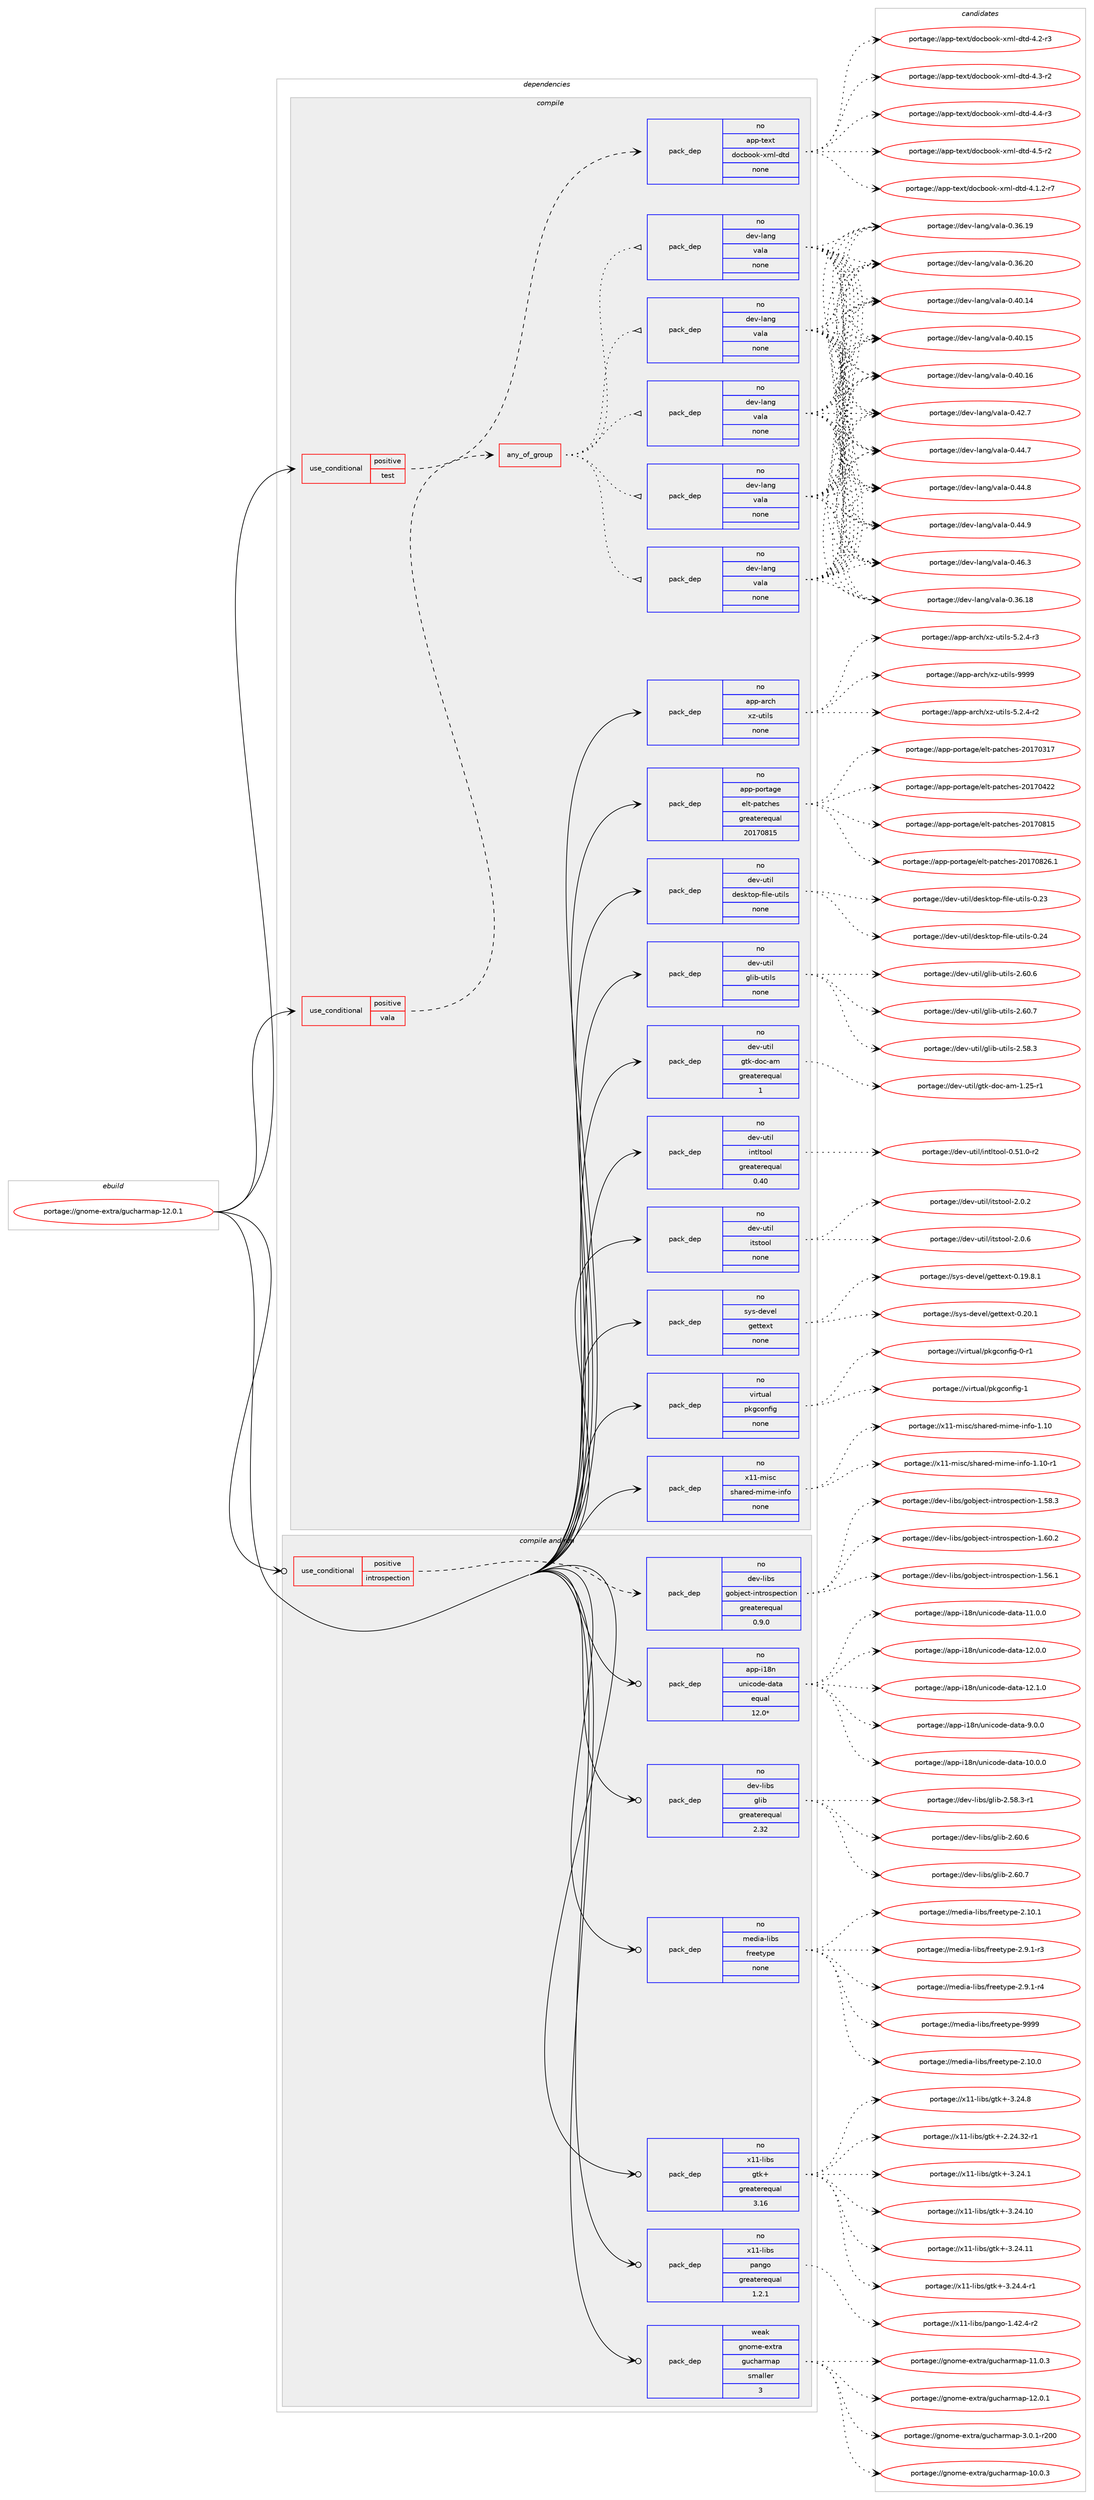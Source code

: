digraph prolog {

# *************
# Graph options
# *************

newrank=true;
concentrate=true;
compound=true;
graph [rankdir=LR,fontname=Helvetica,fontsize=10,ranksep=1.5];#, ranksep=2.5, nodesep=0.2];
edge  [arrowhead=vee];
node  [fontname=Helvetica,fontsize=10];

# **********
# The ebuild
# **********

subgraph cluster_leftcol {
color=gray;
rank=same;
label=<<i>ebuild</i>>;
id [label="portage://gnome-extra/gucharmap-12.0.1", color=red, width=4, href="../gnome-extra/gucharmap-12.0.1.svg"];
}

# ****************
# The dependencies
# ****************

subgraph cluster_midcol {
color=gray;
label=<<i>dependencies</i>>;
subgraph cluster_compile {
fillcolor="#eeeeee";
style=filled;
label=<<i>compile</i>>;
subgraph cond74514 {
dependency282322 [label=<<TABLE BORDER="0" CELLBORDER="1" CELLSPACING="0" CELLPADDING="4"><TR><TD ROWSPAN="3" CELLPADDING="10">use_conditional</TD></TR><TR><TD>positive</TD></TR><TR><TD>test</TD></TR></TABLE>>, shape=none, color=red];
subgraph pack203670 {
dependency282323 [label=<<TABLE BORDER="0" CELLBORDER="1" CELLSPACING="0" CELLPADDING="4" WIDTH="220"><TR><TD ROWSPAN="6" CELLPADDING="30">pack_dep</TD></TR><TR><TD WIDTH="110">no</TD></TR><TR><TD>app-text</TD></TR><TR><TD>docbook-xml-dtd</TD></TR><TR><TD>none</TD></TR><TR><TD></TD></TR></TABLE>>, shape=none, color=blue];
}
dependency282322:e -> dependency282323:w [weight=20,style="dashed",arrowhead="vee"];
}
id:e -> dependency282322:w [weight=20,style="solid",arrowhead="vee"];
subgraph cond74515 {
dependency282324 [label=<<TABLE BORDER="0" CELLBORDER="1" CELLSPACING="0" CELLPADDING="4"><TR><TD ROWSPAN="3" CELLPADDING="10">use_conditional</TD></TR><TR><TD>positive</TD></TR><TR><TD>vala</TD></TR></TABLE>>, shape=none, color=red];
subgraph any4043 {
dependency282325 [label=<<TABLE BORDER="0" CELLBORDER="1" CELLSPACING="0" CELLPADDING="4"><TR><TD CELLPADDING="10">any_of_group</TD></TR></TABLE>>, shape=none, color=red];subgraph pack203671 {
dependency282326 [label=<<TABLE BORDER="0" CELLBORDER="1" CELLSPACING="0" CELLPADDING="4" WIDTH="220"><TR><TD ROWSPAN="6" CELLPADDING="30">pack_dep</TD></TR><TR><TD WIDTH="110">no</TD></TR><TR><TD>dev-lang</TD></TR><TR><TD>vala</TD></TR><TR><TD>none</TD></TR><TR><TD></TD></TR></TABLE>>, shape=none, color=blue];
}
dependency282325:e -> dependency282326:w [weight=20,style="dotted",arrowhead="oinv"];
subgraph pack203672 {
dependency282327 [label=<<TABLE BORDER="0" CELLBORDER="1" CELLSPACING="0" CELLPADDING="4" WIDTH="220"><TR><TD ROWSPAN="6" CELLPADDING="30">pack_dep</TD></TR><TR><TD WIDTH="110">no</TD></TR><TR><TD>dev-lang</TD></TR><TR><TD>vala</TD></TR><TR><TD>none</TD></TR><TR><TD></TD></TR></TABLE>>, shape=none, color=blue];
}
dependency282325:e -> dependency282327:w [weight=20,style="dotted",arrowhead="oinv"];
subgraph pack203673 {
dependency282328 [label=<<TABLE BORDER="0" CELLBORDER="1" CELLSPACING="0" CELLPADDING="4" WIDTH="220"><TR><TD ROWSPAN="6" CELLPADDING="30">pack_dep</TD></TR><TR><TD WIDTH="110">no</TD></TR><TR><TD>dev-lang</TD></TR><TR><TD>vala</TD></TR><TR><TD>none</TD></TR><TR><TD></TD></TR></TABLE>>, shape=none, color=blue];
}
dependency282325:e -> dependency282328:w [weight=20,style="dotted",arrowhead="oinv"];
subgraph pack203674 {
dependency282329 [label=<<TABLE BORDER="0" CELLBORDER="1" CELLSPACING="0" CELLPADDING="4" WIDTH="220"><TR><TD ROWSPAN="6" CELLPADDING="30">pack_dep</TD></TR><TR><TD WIDTH="110">no</TD></TR><TR><TD>dev-lang</TD></TR><TR><TD>vala</TD></TR><TR><TD>none</TD></TR><TR><TD></TD></TR></TABLE>>, shape=none, color=blue];
}
dependency282325:e -> dependency282329:w [weight=20,style="dotted",arrowhead="oinv"];
subgraph pack203675 {
dependency282330 [label=<<TABLE BORDER="0" CELLBORDER="1" CELLSPACING="0" CELLPADDING="4" WIDTH="220"><TR><TD ROWSPAN="6" CELLPADDING="30">pack_dep</TD></TR><TR><TD WIDTH="110">no</TD></TR><TR><TD>dev-lang</TD></TR><TR><TD>vala</TD></TR><TR><TD>none</TD></TR><TR><TD></TD></TR></TABLE>>, shape=none, color=blue];
}
dependency282325:e -> dependency282330:w [weight=20,style="dotted",arrowhead="oinv"];
}
dependency282324:e -> dependency282325:w [weight=20,style="dashed",arrowhead="vee"];
}
id:e -> dependency282324:w [weight=20,style="solid",arrowhead="vee"];
subgraph pack203676 {
dependency282331 [label=<<TABLE BORDER="0" CELLBORDER="1" CELLSPACING="0" CELLPADDING="4" WIDTH="220"><TR><TD ROWSPAN="6" CELLPADDING="30">pack_dep</TD></TR><TR><TD WIDTH="110">no</TD></TR><TR><TD>app-arch</TD></TR><TR><TD>xz-utils</TD></TR><TR><TD>none</TD></TR><TR><TD></TD></TR></TABLE>>, shape=none, color=blue];
}
id:e -> dependency282331:w [weight=20,style="solid",arrowhead="vee"];
subgraph pack203677 {
dependency282332 [label=<<TABLE BORDER="0" CELLBORDER="1" CELLSPACING="0" CELLPADDING="4" WIDTH="220"><TR><TD ROWSPAN="6" CELLPADDING="30">pack_dep</TD></TR><TR><TD WIDTH="110">no</TD></TR><TR><TD>app-portage</TD></TR><TR><TD>elt-patches</TD></TR><TR><TD>greaterequal</TD></TR><TR><TD>20170815</TD></TR></TABLE>>, shape=none, color=blue];
}
id:e -> dependency282332:w [weight=20,style="solid",arrowhead="vee"];
subgraph pack203678 {
dependency282333 [label=<<TABLE BORDER="0" CELLBORDER="1" CELLSPACING="0" CELLPADDING="4" WIDTH="220"><TR><TD ROWSPAN="6" CELLPADDING="30">pack_dep</TD></TR><TR><TD WIDTH="110">no</TD></TR><TR><TD>dev-util</TD></TR><TR><TD>desktop-file-utils</TD></TR><TR><TD>none</TD></TR><TR><TD></TD></TR></TABLE>>, shape=none, color=blue];
}
id:e -> dependency282333:w [weight=20,style="solid",arrowhead="vee"];
subgraph pack203679 {
dependency282334 [label=<<TABLE BORDER="0" CELLBORDER="1" CELLSPACING="0" CELLPADDING="4" WIDTH="220"><TR><TD ROWSPAN="6" CELLPADDING="30">pack_dep</TD></TR><TR><TD WIDTH="110">no</TD></TR><TR><TD>dev-util</TD></TR><TR><TD>glib-utils</TD></TR><TR><TD>none</TD></TR><TR><TD></TD></TR></TABLE>>, shape=none, color=blue];
}
id:e -> dependency282334:w [weight=20,style="solid",arrowhead="vee"];
subgraph pack203680 {
dependency282335 [label=<<TABLE BORDER="0" CELLBORDER="1" CELLSPACING="0" CELLPADDING="4" WIDTH="220"><TR><TD ROWSPAN="6" CELLPADDING="30">pack_dep</TD></TR><TR><TD WIDTH="110">no</TD></TR><TR><TD>dev-util</TD></TR><TR><TD>gtk-doc-am</TD></TR><TR><TD>greaterequal</TD></TR><TR><TD>1</TD></TR></TABLE>>, shape=none, color=blue];
}
id:e -> dependency282335:w [weight=20,style="solid",arrowhead="vee"];
subgraph pack203681 {
dependency282336 [label=<<TABLE BORDER="0" CELLBORDER="1" CELLSPACING="0" CELLPADDING="4" WIDTH="220"><TR><TD ROWSPAN="6" CELLPADDING="30">pack_dep</TD></TR><TR><TD WIDTH="110">no</TD></TR><TR><TD>dev-util</TD></TR><TR><TD>intltool</TD></TR><TR><TD>greaterequal</TD></TR><TR><TD>0.40</TD></TR></TABLE>>, shape=none, color=blue];
}
id:e -> dependency282336:w [weight=20,style="solid",arrowhead="vee"];
subgraph pack203682 {
dependency282337 [label=<<TABLE BORDER="0" CELLBORDER="1" CELLSPACING="0" CELLPADDING="4" WIDTH="220"><TR><TD ROWSPAN="6" CELLPADDING="30">pack_dep</TD></TR><TR><TD WIDTH="110">no</TD></TR><TR><TD>dev-util</TD></TR><TR><TD>itstool</TD></TR><TR><TD>none</TD></TR><TR><TD></TD></TR></TABLE>>, shape=none, color=blue];
}
id:e -> dependency282337:w [weight=20,style="solid",arrowhead="vee"];
subgraph pack203683 {
dependency282338 [label=<<TABLE BORDER="0" CELLBORDER="1" CELLSPACING="0" CELLPADDING="4" WIDTH="220"><TR><TD ROWSPAN="6" CELLPADDING="30">pack_dep</TD></TR><TR><TD WIDTH="110">no</TD></TR><TR><TD>sys-devel</TD></TR><TR><TD>gettext</TD></TR><TR><TD>none</TD></TR><TR><TD></TD></TR></TABLE>>, shape=none, color=blue];
}
id:e -> dependency282338:w [weight=20,style="solid",arrowhead="vee"];
subgraph pack203684 {
dependency282339 [label=<<TABLE BORDER="0" CELLBORDER="1" CELLSPACING="0" CELLPADDING="4" WIDTH="220"><TR><TD ROWSPAN="6" CELLPADDING="30">pack_dep</TD></TR><TR><TD WIDTH="110">no</TD></TR><TR><TD>virtual</TD></TR><TR><TD>pkgconfig</TD></TR><TR><TD>none</TD></TR><TR><TD></TD></TR></TABLE>>, shape=none, color=blue];
}
id:e -> dependency282339:w [weight=20,style="solid",arrowhead="vee"];
subgraph pack203685 {
dependency282340 [label=<<TABLE BORDER="0" CELLBORDER="1" CELLSPACING="0" CELLPADDING="4" WIDTH="220"><TR><TD ROWSPAN="6" CELLPADDING="30">pack_dep</TD></TR><TR><TD WIDTH="110">no</TD></TR><TR><TD>x11-misc</TD></TR><TR><TD>shared-mime-info</TD></TR><TR><TD>none</TD></TR><TR><TD></TD></TR></TABLE>>, shape=none, color=blue];
}
id:e -> dependency282340:w [weight=20,style="solid",arrowhead="vee"];
}
subgraph cluster_compileandrun {
fillcolor="#eeeeee";
style=filled;
label=<<i>compile and run</i>>;
subgraph cond74516 {
dependency282341 [label=<<TABLE BORDER="0" CELLBORDER="1" CELLSPACING="0" CELLPADDING="4"><TR><TD ROWSPAN="3" CELLPADDING="10">use_conditional</TD></TR><TR><TD>positive</TD></TR><TR><TD>introspection</TD></TR></TABLE>>, shape=none, color=red];
subgraph pack203686 {
dependency282342 [label=<<TABLE BORDER="0" CELLBORDER="1" CELLSPACING="0" CELLPADDING="4" WIDTH="220"><TR><TD ROWSPAN="6" CELLPADDING="30">pack_dep</TD></TR><TR><TD WIDTH="110">no</TD></TR><TR><TD>dev-libs</TD></TR><TR><TD>gobject-introspection</TD></TR><TR><TD>greaterequal</TD></TR><TR><TD>0.9.0</TD></TR></TABLE>>, shape=none, color=blue];
}
dependency282341:e -> dependency282342:w [weight=20,style="dashed",arrowhead="vee"];
}
id:e -> dependency282341:w [weight=20,style="solid",arrowhead="odotvee"];
subgraph pack203687 {
dependency282343 [label=<<TABLE BORDER="0" CELLBORDER="1" CELLSPACING="0" CELLPADDING="4" WIDTH="220"><TR><TD ROWSPAN="6" CELLPADDING="30">pack_dep</TD></TR><TR><TD WIDTH="110">no</TD></TR><TR><TD>app-i18n</TD></TR><TR><TD>unicode-data</TD></TR><TR><TD>equal</TD></TR><TR><TD>12.0*</TD></TR></TABLE>>, shape=none, color=blue];
}
id:e -> dependency282343:w [weight=20,style="solid",arrowhead="odotvee"];
subgraph pack203688 {
dependency282344 [label=<<TABLE BORDER="0" CELLBORDER="1" CELLSPACING="0" CELLPADDING="4" WIDTH="220"><TR><TD ROWSPAN="6" CELLPADDING="30">pack_dep</TD></TR><TR><TD WIDTH="110">no</TD></TR><TR><TD>dev-libs</TD></TR><TR><TD>glib</TD></TR><TR><TD>greaterequal</TD></TR><TR><TD>2.32</TD></TR></TABLE>>, shape=none, color=blue];
}
id:e -> dependency282344:w [weight=20,style="solid",arrowhead="odotvee"];
subgraph pack203689 {
dependency282345 [label=<<TABLE BORDER="0" CELLBORDER="1" CELLSPACING="0" CELLPADDING="4" WIDTH="220"><TR><TD ROWSPAN="6" CELLPADDING="30">pack_dep</TD></TR><TR><TD WIDTH="110">no</TD></TR><TR><TD>media-libs</TD></TR><TR><TD>freetype</TD></TR><TR><TD>none</TD></TR><TR><TD></TD></TR></TABLE>>, shape=none, color=blue];
}
id:e -> dependency282345:w [weight=20,style="solid",arrowhead="odotvee"];
subgraph pack203690 {
dependency282346 [label=<<TABLE BORDER="0" CELLBORDER="1" CELLSPACING="0" CELLPADDING="4" WIDTH="220"><TR><TD ROWSPAN="6" CELLPADDING="30">pack_dep</TD></TR><TR><TD WIDTH="110">no</TD></TR><TR><TD>x11-libs</TD></TR><TR><TD>gtk+</TD></TR><TR><TD>greaterequal</TD></TR><TR><TD>3.16</TD></TR></TABLE>>, shape=none, color=blue];
}
id:e -> dependency282346:w [weight=20,style="solid",arrowhead="odotvee"];
subgraph pack203691 {
dependency282347 [label=<<TABLE BORDER="0" CELLBORDER="1" CELLSPACING="0" CELLPADDING="4" WIDTH="220"><TR><TD ROWSPAN="6" CELLPADDING="30">pack_dep</TD></TR><TR><TD WIDTH="110">no</TD></TR><TR><TD>x11-libs</TD></TR><TR><TD>pango</TD></TR><TR><TD>greaterequal</TD></TR><TR><TD>1.2.1</TD></TR></TABLE>>, shape=none, color=blue];
}
id:e -> dependency282347:w [weight=20,style="solid",arrowhead="odotvee"];
subgraph pack203692 {
dependency282348 [label=<<TABLE BORDER="0" CELLBORDER="1" CELLSPACING="0" CELLPADDING="4" WIDTH="220"><TR><TD ROWSPAN="6" CELLPADDING="30">pack_dep</TD></TR><TR><TD WIDTH="110">weak</TD></TR><TR><TD>gnome-extra</TD></TR><TR><TD>gucharmap</TD></TR><TR><TD>smaller</TD></TR><TR><TD>3</TD></TR></TABLE>>, shape=none, color=blue];
}
id:e -> dependency282348:w [weight=20,style="solid",arrowhead="odotvee"];
}
subgraph cluster_run {
fillcolor="#eeeeee";
style=filled;
label=<<i>run</i>>;
}
}

# **************
# The candidates
# **************

subgraph cluster_choices {
rank=same;
color=gray;
label=<<i>candidates</i>>;

subgraph choice203670 {
color=black;
nodesep=1;
choiceportage971121124511610112011647100111999811111110745120109108451001161004552464946504511455 [label="portage://app-text/docbook-xml-dtd-4.1.2-r7", color=red, width=4,href="../app-text/docbook-xml-dtd-4.1.2-r7.svg"];
choiceportage97112112451161011201164710011199981111111074512010910845100116100455246504511451 [label="portage://app-text/docbook-xml-dtd-4.2-r3", color=red, width=4,href="../app-text/docbook-xml-dtd-4.2-r3.svg"];
choiceportage97112112451161011201164710011199981111111074512010910845100116100455246514511450 [label="portage://app-text/docbook-xml-dtd-4.3-r2", color=red, width=4,href="../app-text/docbook-xml-dtd-4.3-r2.svg"];
choiceportage97112112451161011201164710011199981111111074512010910845100116100455246524511451 [label="portage://app-text/docbook-xml-dtd-4.4-r3", color=red, width=4,href="../app-text/docbook-xml-dtd-4.4-r3.svg"];
choiceportage97112112451161011201164710011199981111111074512010910845100116100455246534511450 [label="portage://app-text/docbook-xml-dtd-4.5-r2", color=red, width=4,href="../app-text/docbook-xml-dtd-4.5-r2.svg"];
dependency282323:e -> choiceportage971121124511610112011647100111999811111110745120109108451001161004552464946504511455:w [style=dotted,weight="100"];
dependency282323:e -> choiceportage97112112451161011201164710011199981111111074512010910845100116100455246504511451:w [style=dotted,weight="100"];
dependency282323:e -> choiceportage97112112451161011201164710011199981111111074512010910845100116100455246514511450:w [style=dotted,weight="100"];
dependency282323:e -> choiceportage97112112451161011201164710011199981111111074512010910845100116100455246524511451:w [style=dotted,weight="100"];
dependency282323:e -> choiceportage97112112451161011201164710011199981111111074512010910845100116100455246534511450:w [style=dotted,weight="100"];
}
subgraph choice203671 {
color=black;
nodesep=1;
choiceportage10010111845108971101034711897108974548465154464956 [label="portage://dev-lang/vala-0.36.18", color=red, width=4,href="../dev-lang/vala-0.36.18.svg"];
choiceportage10010111845108971101034711897108974548465154464957 [label="portage://dev-lang/vala-0.36.19", color=red, width=4,href="../dev-lang/vala-0.36.19.svg"];
choiceportage10010111845108971101034711897108974548465154465048 [label="portage://dev-lang/vala-0.36.20", color=red, width=4,href="../dev-lang/vala-0.36.20.svg"];
choiceportage10010111845108971101034711897108974548465248464952 [label="portage://dev-lang/vala-0.40.14", color=red, width=4,href="../dev-lang/vala-0.40.14.svg"];
choiceportage10010111845108971101034711897108974548465248464953 [label="portage://dev-lang/vala-0.40.15", color=red, width=4,href="../dev-lang/vala-0.40.15.svg"];
choiceportage10010111845108971101034711897108974548465248464954 [label="portage://dev-lang/vala-0.40.16", color=red, width=4,href="../dev-lang/vala-0.40.16.svg"];
choiceportage100101118451089711010347118971089745484652504655 [label="portage://dev-lang/vala-0.42.7", color=red, width=4,href="../dev-lang/vala-0.42.7.svg"];
choiceportage100101118451089711010347118971089745484652524655 [label="portage://dev-lang/vala-0.44.7", color=red, width=4,href="../dev-lang/vala-0.44.7.svg"];
choiceportage100101118451089711010347118971089745484652524656 [label="portage://dev-lang/vala-0.44.8", color=red, width=4,href="../dev-lang/vala-0.44.8.svg"];
choiceportage100101118451089711010347118971089745484652524657 [label="portage://dev-lang/vala-0.44.9", color=red, width=4,href="../dev-lang/vala-0.44.9.svg"];
choiceportage100101118451089711010347118971089745484652544651 [label="portage://dev-lang/vala-0.46.3", color=red, width=4,href="../dev-lang/vala-0.46.3.svg"];
dependency282326:e -> choiceportage10010111845108971101034711897108974548465154464956:w [style=dotted,weight="100"];
dependency282326:e -> choiceportage10010111845108971101034711897108974548465154464957:w [style=dotted,weight="100"];
dependency282326:e -> choiceportage10010111845108971101034711897108974548465154465048:w [style=dotted,weight="100"];
dependency282326:e -> choiceportage10010111845108971101034711897108974548465248464952:w [style=dotted,weight="100"];
dependency282326:e -> choiceportage10010111845108971101034711897108974548465248464953:w [style=dotted,weight="100"];
dependency282326:e -> choiceportage10010111845108971101034711897108974548465248464954:w [style=dotted,weight="100"];
dependency282326:e -> choiceportage100101118451089711010347118971089745484652504655:w [style=dotted,weight="100"];
dependency282326:e -> choiceportage100101118451089711010347118971089745484652524655:w [style=dotted,weight="100"];
dependency282326:e -> choiceportage100101118451089711010347118971089745484652524656:w [style=dotted,weight="100"];
dependency282326:e -> choiceportage100101118451089711010347118971089745484652524657:w [style=dotted,weight="100"];
dependency282326:e -> choiceportage100101118451089711010347118971089745484652544651:w [style=dotted,weight="100"];
}
subgraph choice203672 {
color=black;
nodesep=1;
choiceportage10010111845108971101034711897108974548465154464956 [label="portage://dev-lang/vala-0.36.18", color=red, width=4,href="../dev-lang/vala-0.36.18.svg"];
choiceportage10010111845108971101034711897108974548465154464957 [label="portage://dev-lang/vala-0.36.19", color=red, width=4,href="../dev-lang/vala-0.36.19.svg"];
choiceportage10010111845108971101034711897108974548465154465048 [label="portage://dev-lang/vala-0.36.20", color=red, width=4,href="../dev-lang/vala-0.36.20.svg"];
choiceportage10010111845108971101034711897108974548465248464952 [label="portage://dev-lang/vala-0.40.14", color=red, width=4,href="../dev-lang/vala-0.40.14.svg"];
choiceportage10010111845108971101034711897108974548465248464953 [label="portage://dev-lang/vala-0.40.15", color=red, width=4,href="../dev-lang/vala-0.40.15.svg"];
choiceportage10010111845108971101034711897108974548465248464954 [label="portage://dev-lang/vala-0.40.16", color=red, width=4,href="../dev-lang/vala-0.40.16.svg"];
choiceportage100101118451089711010347118971089745484652504655 [label="portage://dev-lang/vala-0.42.7", color=red, width=4,href="../dev-lang/vala-0.42.7.svg"];
choiceportage100101118451089711010347118971089745484652524655 [label="portage://dev-lang/vala-0.44.7", color=red, width=4,href="../dev-lang/vala-0.44.7.svg"];
choiceportage100101118451089711010347118971089745484652524656 [label="portage://dev-lang/vala-0.44.8", color=red, width=4,href="../dev-lang/vala-0.44.8.svg"];
choiceportage100101118451089711010347118971089745484652524657 [label="portage://dev-lang/vala-0.44.9", color=red, width=4,href="../dev-lang/vala-0.44.9.svg"];
choiceportage100101118451089711010347118971089745484652544651 [label="portage://dev-lang/vala-0.46.3", color=red, width=4,href="../dev-lang/vala-0.46.3.svg"];
dependency282327:e -> choiceportage10010111845108971101034711897108974548465154464956:w [style=dotted,weight="100"];
dependency282327:e -> choiceportage10010111845108971101034711897108974548465154464957:w [style=dotted,weight="100"];
dependency282327:e -> choiceportage10010111845108971101034711897108974548465154465048:w [style=dotted,weight="100"];
dependency282327:e -> choiceportage10010111845108971101034711897108974548465248464952:w [style=dotted,weight="100"];
dependency282327:e -> choiceportage10010111845108971101034711897108974548465248464953:w [style=dotted,weight="100"];
dependency282327:e -> choiceportage10010111845108971101034711897108974548465248464954:w [style=dotted,weight="100"];
dependency282327:e -> choiceportage100101118451089711010347118971089745484652504655:w [style=dotted,weight="100"];
dependency282327:e -> choiceportage100101118451089711010347118971089745484652524655:w [style=dotted,weight="100"];
dependency282327:e -> choiceportage100101118451089711010347118971089745484652524656:w [style=dotted,weight="100"];
dependency282327:e -> choiceportage100101118451089711010347118971089745484652524657:w [style=dotted,weight="100"];
dependency282327:e -> choiceportage100101118451089711010347118971089745484652544651:w [style=dotted,weight="100"];
}
subgraph choice203673 {
color=black;
nodesep=1;
choiceportage10010111845108971101034711897108974548465154464956 [label="portage://dev-lang/vala-0.36.18", color=red, width=4,href="../dev-lang/vala-0.36.18.svg"];
choiceportage10010111845108971101034711897108974548465154464957 [label="portage://dev-lang/vala-0.36.19", color=red, width=4,href="../dev-lang/vala-0.36.19.svg"];
choiceportage10010111845108971101034711897108974548465154465048 [label="portage://dev-lang/vala-0.36.20", color=red, width=4,href="../dev-lang/vala-0.36.20.svg"];
choiceportage10010111845108971101034711897108974548465248464952 [label="portage://dev-lang/vala-0.40.14", color=red, width=4,href="../dev-lang/vala-0.40.14.svg"];
choiceportage10010111845108971101034711897108974548465248464953 [label="portage://dev-lang/vala-0.40.15", color=red, width=4,href="../dev-lang/vala-0.40.15.svg"];
choiceportage10010111845108971101034711897108974548465248464954 [label="portage://dev-lang/vala-0.40.16", color=red, width=4,href="../dev-lang/vala-0.40.16.svg"];
choiceportage100101118451089711010347118971089745484652504655 [label="portage://dev-lang/vala-0.42.7", color=red, width=4,href="../dev-lang/vala-0.42.7.svg"];
choiceportage100101118451089711010347118971089745484652524655 [label="portage://dev-lang/vala-0.44.7", color=red, width=4,href="../dev-lang/vala-0.44.7.svg"];
choiceportage100101118451089711010347118971089745484652524656 [label="portage://dev-lang/vala-0.44.8", color=red, width=4,href="../dev-lang/vala-0.44.8.svg"];
choiceportage100101118451089711010347118971089745484652524657 [label="portage://dev-lang/vala-0.44.9", color=red, width=4,href="../dev-lang/vala-0.44.9.svg"];
choiceportage100101118451089711010347118971089745484652544651 [label="portage://dev-lang/vala-0.46.3", color=red, width=4,href="../dev-lang/vala-0.46.3.svg"];
dependency282328:e -> choiceportage10010111845108971101034711897108974548465154464956:w [style=dotted,weight="100"];
dependency282328:e -> choiceportage10010111845108971101034711897108974548465154464957:w [style=dotted,weight="100"];
dependency282328:e -> choiceportage10010111845108971101034711897108974548465154465048:w [style=dotted,weight="100"];
dependency282328:e -> choiceportage10010111845108971101034711897108974548465248464952:w [style=dotted,weight="100"];
dependency282328:e -> choiceportage10010111845108971101034711897108974548465248464953:w [style=dotted,weight="100"];
dependency282328:e -> choiceportage10010111845108971101034711897108974548465248464954:w [style=dotted,weight="100"];
dependency282328:e -> choiceportage100101118451089711010347118971089745484652504655:w [style=dotted,weight="100"];
dependency282328:e -> choiceportage100101118451089711010347118971089745484652524655:w [style=dotted,weight="100"];
dependency282328:e -> choiceportage100101118451089711010347118971089745484652524656:w [style=dotted,weight="100"];
dependency282328:e -> choiceportage100101118451089711010347118971089745484652524657:w [style=dotted,weight="100"];
dependency282328:e -> choiceportage100101118451089711010347118971089745484652544651:w [style=dotted,weight="100"];
}
subgraph choice203674 {
color=black;
nodesep=1;
choiceportage10010111845108971101034711897108974548465154464956 [label="portage://dev-lang/vala-0.36.18", color=red, width=4,href="../dev-lang/vala-0.36.18.svg"];
choiceportage10010111845108971101034711897108974548465154464957 [label="portage://dev-lang/vala-0.36.19", color=red, width=4,href="../dev-lang/vala-0.36.19.svg"];
choiceportage10010111845108971101034711897108974548465154465048 [label="portage://dev-lang/vala-0.36.20", color=red, width=4,href="../dev-lang/vala-0.36.20.svg"];
choiceportage10010111845108971101034711897108974548465248464952 [label="portage://dev-lang/vala-0.40.14", color=red, width=4,href="../dev-lang/vala-0.40.14.svg"];
choiceportage10010111845108971101034711897108974548465248464953 [label="portage://dev-lang/vala-0.40.15", color=red, width=4,href="../dev-lang/vala-0.40.15.svg"];
choiceportage10010111845108971101034711897108974548465248464954 [label="portage://dev-lang/vala-0.40.16", color=red, width=4,href="../dev-lang/vala-0.40.16.svg"];
choiceportage100101118451089711010347118971089745484652504655 [label="portage://dev-lang/vala-0.42.7", color=red, width=4,href="../dev-lang/vala-0.42.7.svg"];
choiceportage100101118451089711010347118971089745484652524655 [label="portage://dev-lang/vala-0.44.7", color=red, width=4,href="../dev-lang/vala-0.44.7.svg"];
choiceportage100101118451089711010347118971089745484652524656 [label="portage://dev-lang/vala-0.44.8", color=red, width=4,href="../dev-lang/vala-0.44.8.svg"];
choiceportage100101118451089711010347118971089745484652524657 [label="portage://dev-lang/vala-0.44.9", color=red, width=4,href="../dev-lang/vala-0.44.9.svg"];
choiceportage100101118451089711010347118971089745484652544651 [label="portage://dev-lang/vala-0.46.3", color=red, width=4,href="../dev-lang/vala-0.46.3.svg"];
dependency282329:e -> choiceportage10010111845108971101034711897108974548465154464956:w [style=dotted,weight="100"];
dependency282329:e -> choiceportage10010111845108971101034711897108974548465154464957:w [style=dotted,weight="100"];
dependency282329:e -> choiceportage10010111845108971101034711897108974548465154465048:w [style=dotted,weight="100"];
dependency282329:e -> choiceportage10010111845108971101034711897108974548465248464952:w [style=dotted,weight="100"];
dependency282329:e -> choiceportage10010111845108971101034711897108974548465248464953:w [style=dotted,weight="100"];
dependency282329:e -> choiceportage10010111845108971101034711897108974548465248464954:w [style=dotted,weight="100"];
dependency282329:e -> choiceportage100101118451089711010347118971089745484652504655:w [style=dotted,weight="100"];
dependency282329:e -> choiceportage100101118451089711010347118971089745484652524655:w [style=dotted,weight="100"];
dependency282329:e -> choiceportage100101118451089711010347118971089745484652524656:w [style=dotted,weight="100"];
dependency282329:e -> choiceportage100101118451089711010347118971089745484652524657:w [style=dotted,weight="100"];
dependency282329:e -> choiceportage100101118451089711010347118971089745484652544651:w [style=dotted,weight="100"];
}
subgraph choice203675 {
color=black;
nodesep=1;
choiceportage10010111845108971101034711897108974548465154464956 [label="portage://dev-lang/vala-0.36.18", color=red, width=4,href="../dev-lang/vala-0.36.18.svg"];
choiceportage10010111845108971101034711897108974548465154464957 [label="portage://dev-lang/vala-0.36.19", color=red, width=4,href="../dev-lang/vala-0.36.19.svg"];
choiceportage10010111845108971101034711897108974548465154465048 [label="portage://dev-lang/vala-0.36.20", color=red, width=4,href="../dev-lang/vala-0.36.20.svg"];
choiceportage10010111845108971101034711897108974548465248464952 [label="portage://dev-lang/vala-0.40.14", color=red, width=4,href="../dev-lang/vala-0.40.14.svg"];
choiceportage10010111845108971101034711897108974548465248464953 [label="portage://dev-lang/vala-0.40.15", color=red, width=4,href="../dev-lang/vala-0.40.15.svg"];
choiceportage10010111845108971101034711897108974548465248464954 [label="portage://dev-lang/vala-0.40.16", color=red, width=4,href="../dev-lang/vala-0.40.16.svg"];
choiceportage100101118451089711010347118971089745484652504655 [label="portage://dev-lang/vala-0.42.7", color=red, width=4,href="../dev-lang/vala-0.42.7.svg"];
choiceportage100101118451089711010347118971089745484652524655 [label="portage://dev-lang/vala-0.44.7", color=red, width=4,href="../dev-lang/vala-0.44.7.svg"];
choiceportage100101118451089711010347118971089745484652524656 [label="portage://dev-lang/vala-0.44.8", color=red, width=4,href="../dev-lang/vala-0.44.8.svg"];
choiceportage100101118451089711010347118971089745484652524657 [label="portage://dev-lang/vala-0.44.9", color=red, width=4,href="../dev-lang/vala-0.44.9.svg"];
choiceportage100101118451089711010347118971089745484652544651 [label="portage://dev-lang/vala-0.46.3", color=red, width=4,href="../dev-lang/vala-0.46.3.svg"];
dependency282330:e -> choiceportage10010111845108971101034711897108974548465154464956:w [style=dotted,weight="100"];
dependency282330:e -> choiceportage10010111845108971101034711897108974548465154464957:w [style=dotted,weight="100"];
dependency282330:e -> choiceportage10010111845108971101034711897108974548465154465048:w [style=dotted,weight="100"];
dependency282330:e -> choiceportage10010111845108971101034711897108974548465248464952:w [style=dotted,weight="100"];
dependency282330:e -> choiceportage10010111845108971101034711897108974548465248464953:w [style=dotted,weight="100"];
dependency282330:e -> choiceportage10010111845108971101034711897108974548465248464954:w [style=dotted,weight="100"];
dependency282330:e -> choiceportage100101118451089711010347118971089745484652504655:w [style=dotted,weight="100"];
dependency282330:e -> choiceportage100101118451089711010347118971089745484652524655:w [style=dotted,weight="100"];
dependency282330:e -> choiceportage100101118451089711010347118971089745484652524656:w [style=dotted,weight="100"];
dependency282330:e -> choiceportage100101118451089711010347118971089745484652524657:w [style=dotted,weight="100"];
dependency282330:e -> choiceportage100101118451089711010347118971089745484652544651:w [style=dotted,weight="100"];
}
subgraph choice203676 {
color=black;
nodesep=1;
choiceportage9711211245971149910447120122451171161051081154553465046524511450 [label="portage://app-arch/xz-utils-5.2.4-r2", color=red, width=4,href="../app-arch/xz-utils-5.2.4-r2.svg"];
choiceportage9711211245971149910447120122451171161051081154553465046524511451 [label="portage://app-arch/xz-utils-5.2.4-r3", color=red, width=4,href="../app-arch/xz-utils-5.2.4-r3.svg"];
choiceportage9711211245971149910447120122451171161051081154557575757 [label="portage://app-arch/xz-utils-9999", color=red, width=4,href="../app-arch/xz-utils-9999.svg"];
dependency282331:e -> choiceportage9711211245971149910447120122451171161051081154553465046524511450:w [style=dotted,weight="100"];
dependency282331:e -> choiceportage9711211245971149910447120122451171161051081154553465046524511451:w [style=dotted,weight="100"];
dependency282331:e -> choiceportage9711211245971149910447120122451171161051081154557575757:w [style=dotted,weight="100"];
}
subgraph choice203677 {
color=black;
nodesep=1;
choiceportage97112112451121111141169710310147101108116451129711699104101115455048495548514955 [label="portage://app-portage/elt-patches-20170317", color=red, width=4,href="../app-portage/elt-patches-20170317.svg"];
choiceportage97112112451121111141169710310147101108116451129711699104101115455048495548525050 [label="portage://app-portage/elt-patches-20170422", color=red, width=4,href="../app-portage/elt-patches-20170422.svg"];
choiceportage97112112451121111141169710310147101108116451129711699104101115455048495548564953 [label="portage://app-portage/elt-patches-20170815", color=red, width=4,href="../app-portage/elt-patches-20170815.svg"];
choiceportage971121124511211111411697103101471011081164511297116991041011154550484955485650544649 [label="portage://app-portage/elt-patches-20170826.1", color=red, width=4,href="../app-portage/elt-patches-20170826.1.svg"];
dependency282332:e -> choiceportage97112112451121111141169710310147101108116451129711699104101115455048495548514955:w [style=dotted,weight="100"];
dependency282332:e -> choiceportage97112112451121111141169710310147101108116451129711699104101115455048495548525050:w [style=dotted,weight="100"];
dependency282332:e -> choiceportage97112112451121111141169710310147101108116451129711699104101115455048495548564953:w [style=dotted,weight="100"];
dependency282332:e -> choiceportage971121124511211111411697103101471011081164511297116991041011154550484955485650544649:w [style=dotted,weight="100"];
}
subgraph choice203678 {
color=black;
nodesep=1;
choiceportage100101118451171161051084710010111510711611111245102105108101451171161051081154548465051 [label="portage://dev-util/desktop-file-utils-0.23", color=red, width=4,href="../dev-util/desktop-file-utils-0.23.svg"];
choiceportage100101118451171161051084710010111510711611111245102105108101451171161051081154548465052 [label="portage://dev-util/desktop-file-utils-0.24", color=red, width=4,href="../dev-util/desktop-file-utils-0.24.svg"];
dependency282333:e -> choiceportage100101118451171161051084710010111510711611111245102105108101451171161051081154548465051:w [style=dotted,weight="100"];
dependency282333:e -> choiceportage100101118451171161051084710010111510711611111245102105108101451171161051081154548465052:w [style=dotted,weight="100"];
}
subgraph choice203679 {
color=black;
nodesep=1;
choiceportage1001011184511711610510847103108105984511711610510811545504653564651 [label="portage://dev-util/glib-utils-2.58.3", color=red, width=4,href="../dev-util/glib-utils-2.58.3.svg"];
choiceportage1001011184511711610510847103108105984511711610510811545504654484654 [label="portage://dev-util/glib-utils-2.60.6", color=red, width=4,href="../dev-util/glib-utils-2.60.6.svg"];
choiceportage1001011184511711610510847103108105984511711610510811545504654484655 [label="portage://dev-util/glib-utils-2.60.7", color=red, width=4,href="../dev-util/glib-utils-2.60.7.svg"];
dependency282334:e -> choiceportage1001011184511711610510847103108105984511711610510811545504653564651:w [style=dotted,weight="100"];
dependency282334:e -> choiceportage1001011184511711610510847103108105984511711610510811545504654484654:w [style=dotted,weight="100"];
dependency282334:e -> choiceportage1001011184511711610510847103108105984511711610510811545504654484655:w [style=dotted,weight="100"];
}
subgraph choice203680 {
color=black;
nodesep=1;
choiceportage10010111845117116105108471031161074510011199459710945494650534511449 [label="portage://dev-util/gtk-doc-am-1.25-r1", color=red, width=4,href="../dev-util/gtk-doc-am-1.25-r1.svg"];
dependency282335:e -> choiceportage10010111845117116105108471031161074510011199459710945494650534511449:w [style=dotted,weight="100"];
}
subgraph choice203681 {
color=black;
nodesep=1;
choiceportage1001011184511711610510847105110116108116111111108454846534946484511450 [label="portage://dev-util/intltool-0.51.0-r2", color=red, width=4,href="../dev-util/intltool-0.51.0-r2.svg"];
dependency282336:e -> choiceportage1001011184511711610510847105110116108116111111108454846534946484511450:w [style=dotted,weight="100"];
}
subgraph choice203682 {
color=black;
nodesep=1;
choiceportage1001011184511711610510847105116115116111111108455046484650 [label="portage://dev-util/itstool-2.0.2", color=red, width=4,href="../dev-util/itstool-2.0.2.svg"];
choiceportage1001011184511711610510847105116115116111111108455046484654 [label="portage://dev-util/itstool-2.0.6", color=red, width=4,href="../dev-util/itstool-2.0.6.svg"];
dependency282337:e -> choiceportage1001011184511711610510847105116115116111111108455046484650:w [style=dotted,weight="100"];
dependency282337:e -> choiceportage1001011184511711610510847105116115116111111108455046484654:w [style=dotted,weight="100"];
}
subgraph choice203683 {
color=black;
nodesep=1;
choiceportage1151211154510010111810110847103101116116101120116454846495746564649 [label="portage://sys-devel/gettext-0.19.8.1", color=red, width=4,href="../sys-devel/gettext-0.19.8.1.svg"];
choiceportage115121115451001011181011084710310111611610112011645484650484649 [label="portage://sys-devel/gettext-0.20.1", color=red, width=4,href="../sys-devel/gettext-0.20.1.svg"];
dependency282338:e -> choiceportage1151211154510010111810110847103101116116101120116454846495746564649:w [style=dotted,weight="100"];
dependency282338:e -> choiceportage115121115451001011181011084710310111611610112011645484650484649:w [style=dotted,weight="100"];
}
subgraph choice203684 {
color=black;
nodesep=1;
choiceportage11810511411611797108471121071039911111010210510345484511449 [label="portage://virtual/pkgconfig-0-r1", color=red, width=4,href="../virtual/pkgconfig-0-r1.svg"];
choiceportage1181051141161179710847112107103991111101021051034549 [label="portage://virtual/pkgconfig-1", color=red, width=4,href="../virtual/pkgconfig-1.svg"];
dependency282339:e -> choiceportage11810511411611797108471121071039911111010210510345484511449:w [style=dotted,weight="100"];
dependency282339:e -> choiceportage1181051141161179710847112107103991111101021051034549:w [style=dotted,weight="100"];
}
subgraph choice203685 {
color=black;
nodesep=1;
choiceportage12049494510910511599471151049711410110045109105109101451051101021114549464948 [label="portage://x11-misc/shared-mime-info-1.10", color=red, width=4,href="../x11-misc/shared-mime-info-1.10.svg"];
choiceportage120494945109105115994711510497114101100451091051091014510511010211145494649484511449 [label="portage://x11-misc/shared-mime-info-1.10-r1", color=red, width=4,href="../x11-misc/shared-mime-info-1.10-r1.svg"];
dependency282340:e -> choiceportage12049494510910511599471151049711410110045109105109101451051101021114549464948:w [style=dotted,weight="100"];
dependency282340:e -> choiceportage120494945109105115994711510497114101100451091051091014510511010211145494649484511449:w [style=dotted,weight="100"];
}
subgraph choice203686 {
color=black;
nodesep=1;
choiceportage1001011184510810598115471031119810610199116451051101161141111151121019911610511111045494653544649 [label="portage://dev-libs/gobject-introspection-1.56.1", color=red, width=4,href="../dev-libs/gobject-introspection-1.56.1.svg"];
choiceportage1001011184510810598115471031119810610199116451051101161141111151121019911610511111045494653564651 [label="portage://dev-libs/gobject-introspection-1.58.3", color=red, width=4,href="../dev-libs/gobject-introspection-1.58.3.svg"];
choiceportage1001011184510810598115471031119810610199116451051101161141111151121019911610511111045494654484650 [label="portage://dev-libs/gobject-introspection-1.60.2", color=red, width=4,href="../dev-libs/gobject-introspection-1.60.2.svg"];
dependency282342:e -> choiceportage1001011184510810598115471031119810610199116451051101161141111151121019911610511111045494653544649:w [style=dotted,weight="100"];
dependency282342:e -> choiceportage1001011184510810598115471031119810610199116451051101161141111151121019911610511111045494653564651:w [style=dotted,weight="100"];
dependency282342:e -> choiceportage1001011184510810598115471031119810610199116451051101161141111151121019911610511111045494654484650:w [style=dotted,weight="100"];
}
subgraph choice203687 {
color=black;
nodesep=1;
choiceportage97112112451054956110471171101059911110010145100971169745494846484648 [label="portage://app-i18n/unicode-data-10.0.0", color=red, width=4,href="../app-i18n/unicode-data-10.0.0.svg"];
choiceportage97112112451054956110471171101059911110010145100971169745494946484648 [label="portage://app-i18n/unicode-data-11.0.0", color=red, width=4,href="../app-i18n/unicode-data-11.0.0.svg"];
choiceportage97112112451054956110471171101059911110010145100971169745495046484648 [label="portage://app-i18n/unicode-data-12.0.0", color=red, width=4,href="../app-i18n/unicode-data-12.0.0.svg"];
choiceportage97112112451054956110471171101059911110010145100971169745495046494648 [label="portage://app-i18n/unicode-data-12.1.0", color=red, width=4,href="../app-i18n/unicode-data-12.1.0.svg"];
choiceportage971121124510549561104711711010599111100101451009711697455746484648 [label="portage://app-i18n/unicode-data-9.0.0", color=red, width=4,href="../app-i18n/unicode-data-9.0.0.svg"];
dependency282343:e -> choiceportage97112112451054956110471171101059911110010145100971169745494846484648:w [style=dotted,weight="100"];
dependency282343:e -> choiceportage97112112451054956110471171101059911110010145100971169745494946484648:w [style=dotted,weight="100"];
dependency282343:e -> choiceportage97112112451054956110471171101059911110010145100971169745495046484648:w [style=dotted,weight="100"];
dependency282343:e -> choiceportage97112112451054956110471171101059911110010145100971169745495046494648:w [style=dotted,weight="100"];
dependency282343:e -> choiceportage971121124510549561104711711010599111100101451009711697455746484648:w [style=dotted,weight="100"];
}
subgraph choice203688 {
color=black;
nodesep=1;
choiceportage10010111845108105981154710310810598455046535646514511449 [label="portage://dev-libs/glib-2.58.3-r1", color=red, width=4,href="../dev-libs/glib-2.58.3-r1.svg"];
choiceportage1001011184510810598115471031081059845504654484654 [label="portage://dev-libs/glib-2.60.6", color=red, width=4,href="../dev-libs/glib-2.60.6.svg"];
choiceportage1001011184510810598115471031081059845504654484655 [label="portage://dev-libs/glib-2.60.7", color=red, width=4,href="../dev-libs/glib-2.60.7.svg"];
dependency282344:e -> choiceportage10010111845108105981154710310810598455046535646514511449:w [style=dotted,weight="100"];
dependency282344:e -> choiceportage1001011184510810598115471031081059845504654484654:w [style=dotted,weight="100"];
dependency282344:e -> choiceportage1001011184510810598115471031081059845504654484655:w [style=dotted,weight="100"];
}
subgraph choice203689 {
color=black;
nodesep=1;
choiceportage1091011001059745108105981154710211410110111612111210145504649484648 [label="portage://media-libs/freetype-2.10.0", color=red, width=4,href="../media-libs/freetype-2.10.0.svg"];
choiceportage1091011001059745108105981154710211410110111612111210145504649484649 [label="portage://media-libs/freetype-2.10.1", color=red, width=4,href="../media-libs/freetype-2.10.1.svg"];
choiceportage109101100105974510810598115471021141011011161211121014550465746494511451 [label="portage://media-libs/freetype-2.9.1-r3", color=red, width=4,href="../media-libs/freetype-2.9.1-r3.svg"];
choiceportage109101100105974510810598115471021141011011161211121014550465746494511452 [label="portage://media-libs/freetype-2.9.1-r4", color=red, width=4,href="../media-libs/freetype-2.9.1-r4.svg"];
choiceportage109101100105974510810598115471021141011011161211121014557575757 [label="portage://media-libs/freetype-9999", color=red, width=4,href="../media-libs/freetype-9999.svg"];
dependency282345:e -> choiceportage1091011001059745108105981154710211410110111612111210145504649484648:w [style=dotted,weight="100"];
dependency282345:e -> choiceportage1091011001059745108105981154710211410110111612111210145504649484649:w [style=dotted,weight="100"];
dependency282345:e -> choiceportage109101100105974510810598115471021141011011161211121014550465746494511451:w [style=dotted,weight="100"];
dependency282345:e -> choiceportage109101100105974510810598115471021141011011161211121014550465746494511452:w [style=dotted,weight="100"];
dependency282345:e -> choiceportage109101100105974510810598115471021141011011161211121014557575757:w [style=dotted,weight="100"];
}
subgraph choice203690 {
color=black;
nodesep=1;
choiceportage12049494510810598115471031161074345504650524651504511449 [label="portage://x11-libs/gtk+-2.24.32-r1", color=red, width=4,href="../x11-libs/gtk+-2.24.32-r1.svg"];
choiceportage12049494510810598115471031161074345514650524649 [label="portage://x11-libs/gtk+-3.24.1", color=red, width=4,href="../x11-libs/gtk+-3.24.1.svg"];
choiceportage1204949451081059811547103116107434551465052464948 [label="portage://x11-libs/gtk+-3.24.10", color=red, width=4,href="../x11-libs/gtk+-3.24.10.svg"];
choiceportage1204949451081059811547103116107434551465052464949 [label="portage://x11-libs/gtk+-3.24.11", color=red, width=4,href="../x11-libs/gtk+-3.24.11.svg"];
choiceportage120494945108105981154710311610743455146505246524511449 [label="portage://x11-libs/gtk+-3.24.4-r1", color=red, width=4,href="../x11-libs/gtk+-3.24.4-r1.svg"];
choiceportage12049494510810598115471031161074345514650524656 [label="portage://x11-libs/gtk+-3.24.8", color=red, width=4,href="../x11-libs/gtk+-3.24.8.svg"];
dependency282346:e -> choiceportage12049494510810598115471031161074345504650524651504511449:w [style=dotted,weight="100"];
dependency282346:e -> choiceportage12049494510810598115471031161074345514650524649:w [style=dotted,weight="100"];
dependency282346:e -> choiceportage1204949451081059811547103116107434551465052464948:w [style=dotted,weight="100"];
dependency282346:e -> choiceportage1204949451081059811547103116107434551465052464949:w [style=dotted,weight="100"];
dependency282346:e -> choiceportage120494945108105981154710311610743455146505246524511449:w [style=dotted,weight="100"];
dependency282346:e -> choiceportage12049494510810598115471031161074345514650524656:w [style=dotted,weight="100"];
}
subgraph choice203691 {
color=black;
nodesep=1;
choiceportage120494945108105981154711297110103111454946525046524511450 [label="portage://x11-libs/pango-1.42.4-r2", color=red, width=4,href="../x11-libs/pango-1.42.4-r2.svg"];
dependency282347:e -> choiceportage120494945108105981154711297110103111454946525046524511450:w [style=dotted,weight="100"];
}
subgraph choice203692 {
color=black;
nodesep=1;
choiceportage10311011110910145101120116114974710311799104971141099711245494846484651 [label="portage://gnome-extra/gucharmap-10.0.3", color=red, width=4,href="../gnome-extra/gucharmap-10.0.3.svg"];
choiceportage10311011110910145101120116114974710311799104971141099711245494946484651 [label="portage://gnome-extra/gucharmap-11.0.3", color=red, width=4,href="../gnome-extra/gucharmap-11.0.3.svg"];
choiceportage10311011110910145101120116114974710311799104971141099711245495046484649 [label="portage://gnome-extra/gucharmap-12.0.1", color=red, width=4,href="../gnome-extra/gucharmap-12.0.1.svg"];
choiceportage10311011110910145101120116114974710311799104971141099711245514648464945114504848 [label="portage://gnome-extra/gucharmap-3.0.1-r200", color=red, width=4,href="../gnome-extra/gucharmap-3.0.1-r200.svg"];
dependency282348:e -> choiceportage10311011110910145101120116114974710311799104971141099711245494846484651:w [style=dotted,weight="100"];
dependency282348:e -> choiceportage10311011110910145101120116114974710311799104971141099711245494946484651:w [style=dotted,weight="100"];
dependency282348:e -> choiceportage10311011110910145101120116114974710311799104971141099711245495046484649:w [style=dotted,weight="100"];
dependency282348:e -> choiceportage10311011110910145101120116114974710311799104971141099711245514648464945114504848:w [style=dotted,weight="100"];
}
}

}
